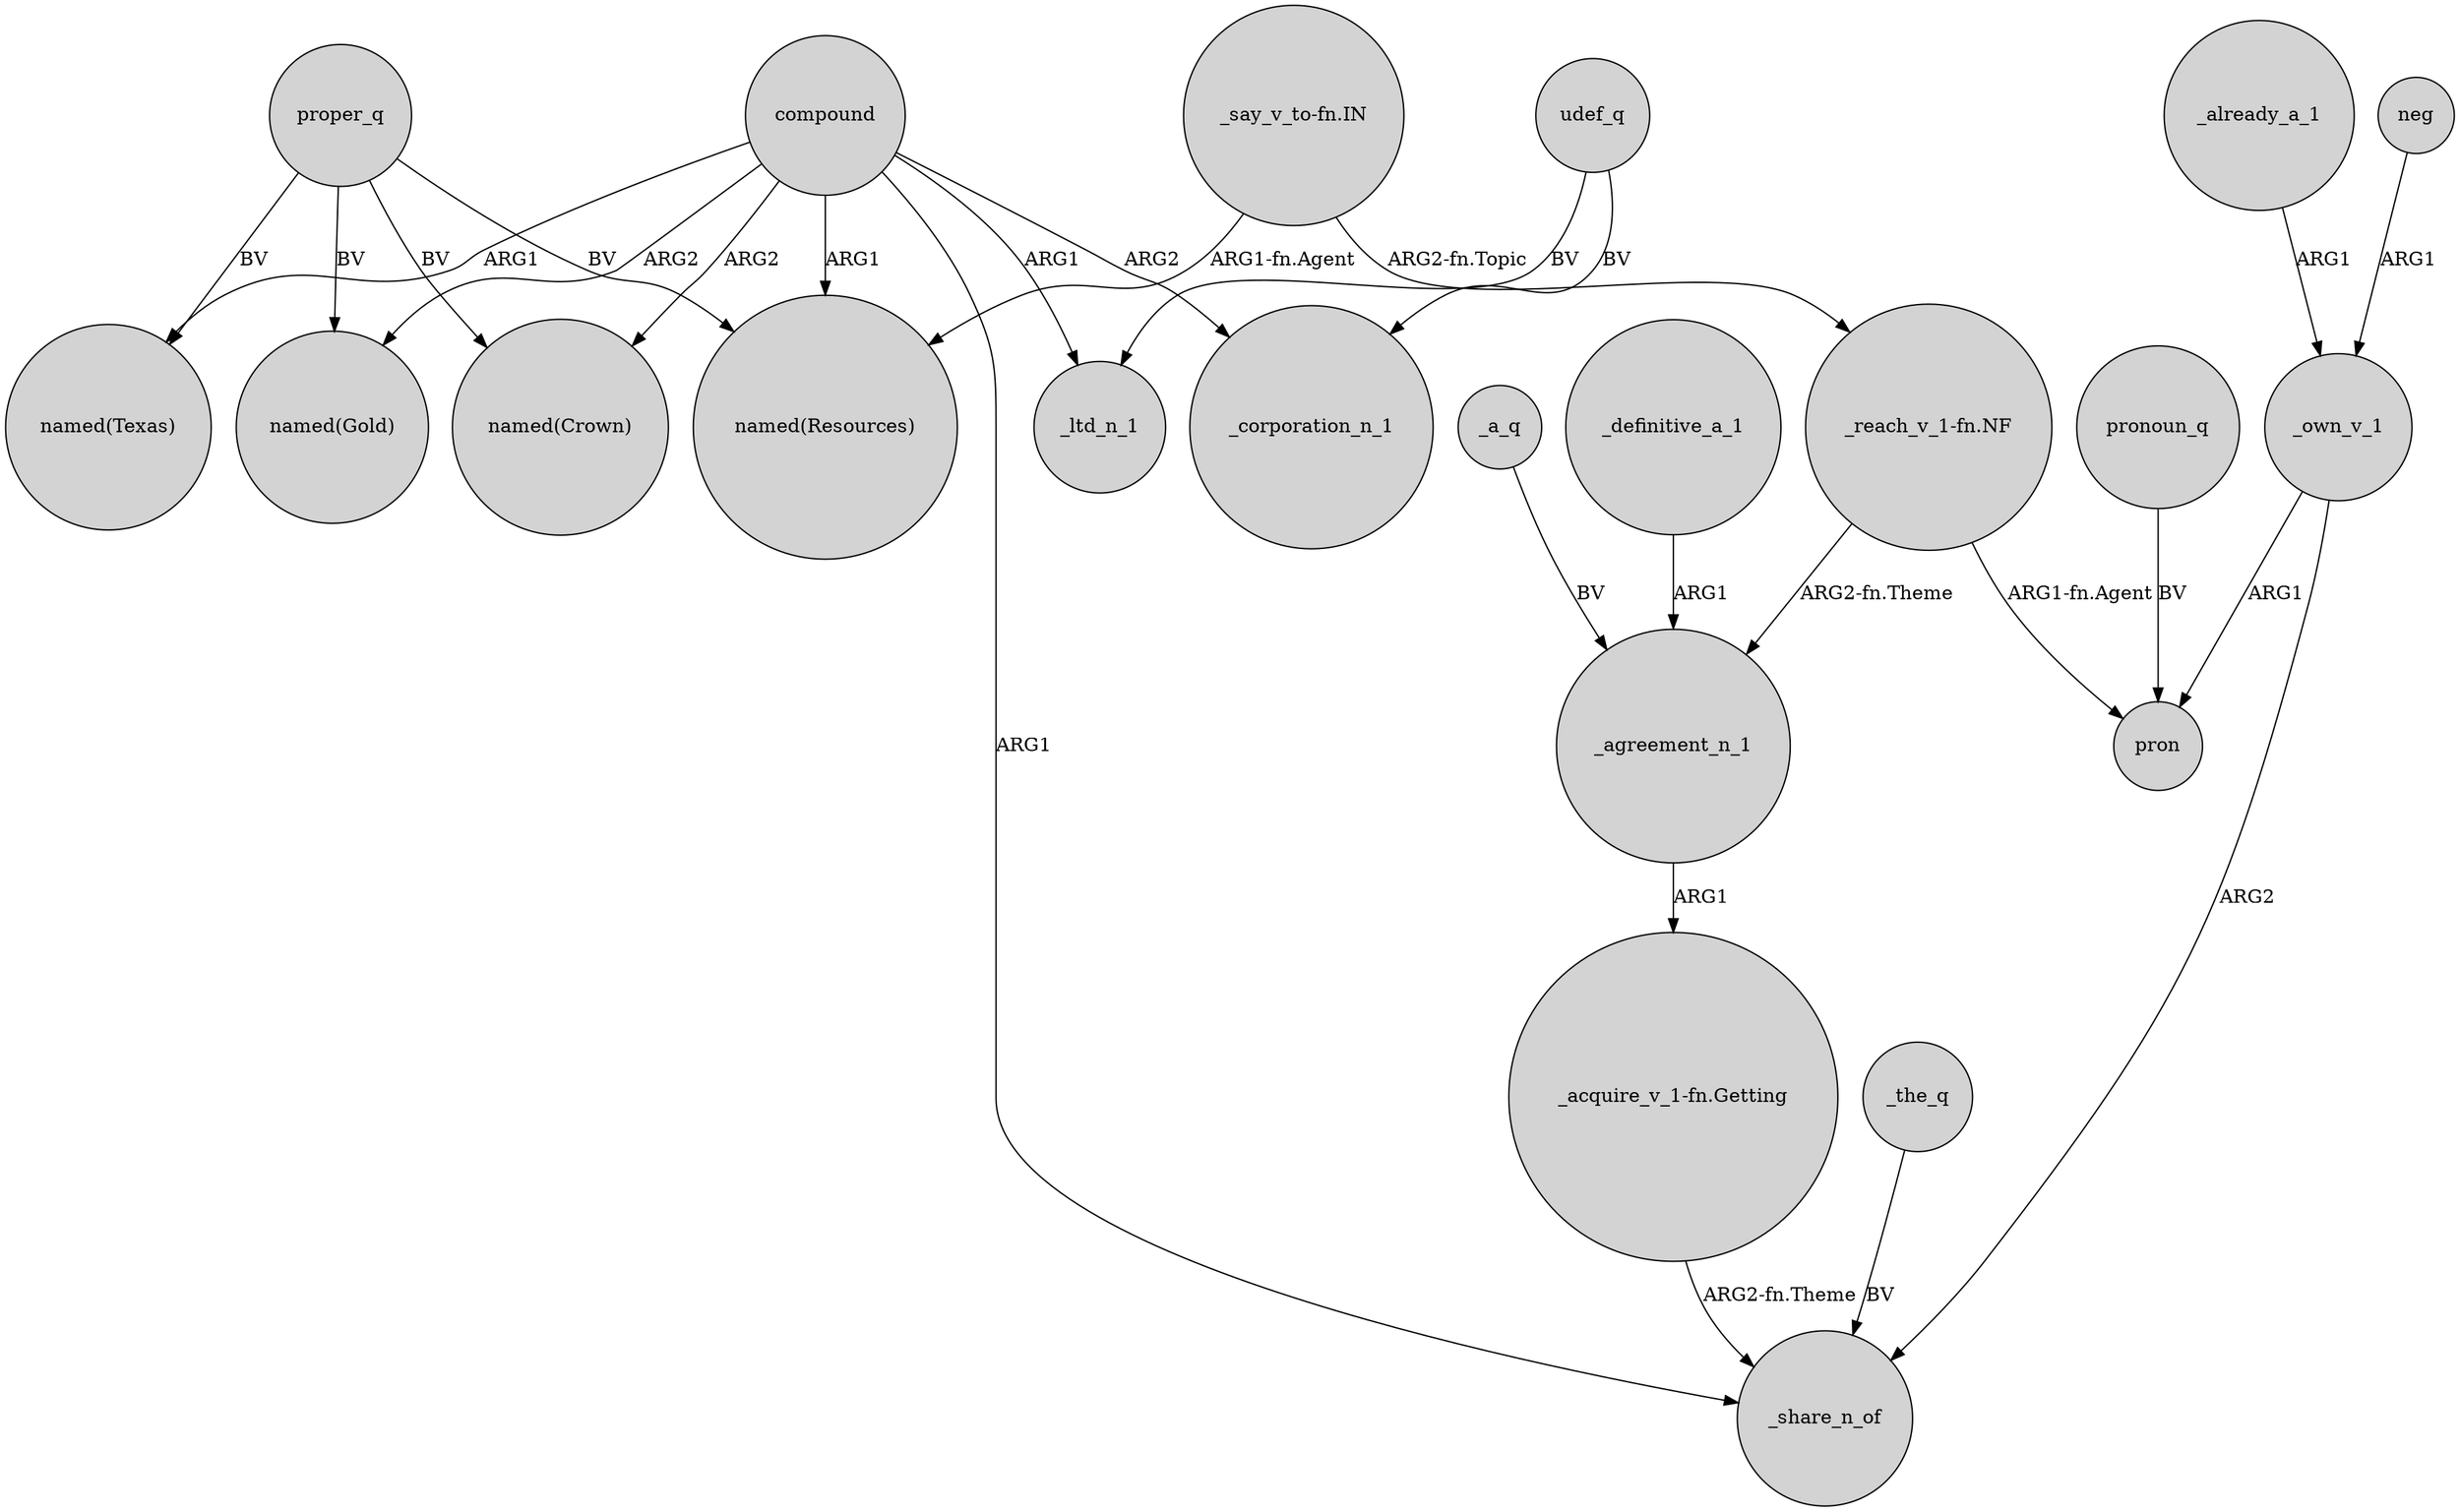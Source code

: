 digraph {
	node [shape=circle style=filled]
	compound -> "named(Resources)" [label=ARG1]
	compound -> "named(Texas)" [label=ARG1]
	neg -> _own_v_1 [label=ARG1]
	proper_q -> "named(Resources)" [label=BV]
	compound -> "named(Gold)" [label=ARG2]
	proper_q -> "named(Gold)" [label=BV]
	proper_q -> "named(Crown)" [label=BV]
	_own_v_1 -> _share_n_of [label=ARG2]
	compound -> _corporation_n_1 [label=ARG2]
	_the_q -> _share_n_of [label=BV]
	"_acquire_v_1-fn.Getting" -> _share_n_of [label="ARG2-fn.Theme"]
	_own_v_1 -> pron [label=ARG1]
	pronoun_q -> pron [label=BV]
	udef_q -> _corporation_n_1 [label=BV]
	proper_q -> "named(Texas)" [label=BV]
	_already_a_1 -> _own_v_1 [label=ARG1]
	_agreement_n_1 -> "_acquire_v_1-fn.Getting" [label=ARG1]
	_a_q -> _agreement_n_1 [label=BV]
	"_say_v_to-fn.IN" -> "named(Resources)" [label="ARG1-fn.Agent"]
	compound -> _share_n_of [label=ARG1]
	"_reach_v_1-fn.NF" -> pron [label="ARG1-fn.Agent"]
	"_say_v_to-fn.IN" -> "_reach_v_1-fn.NF" [label="ARG2-fn.Topic"]
	compound -> "named(Crown)" [label=ARG2]
	udef_q -> _ltd_n_1 [label=BV]
	"_reach_v_1-fn.NF" -> _agreement_n_1 [label="ARG2-fn.Theme"]
	compound -> _ltd_n_1 [label=ARG1]
	_definitive_a_1 -> _agreement_n_1 [label=ARG1]
}
